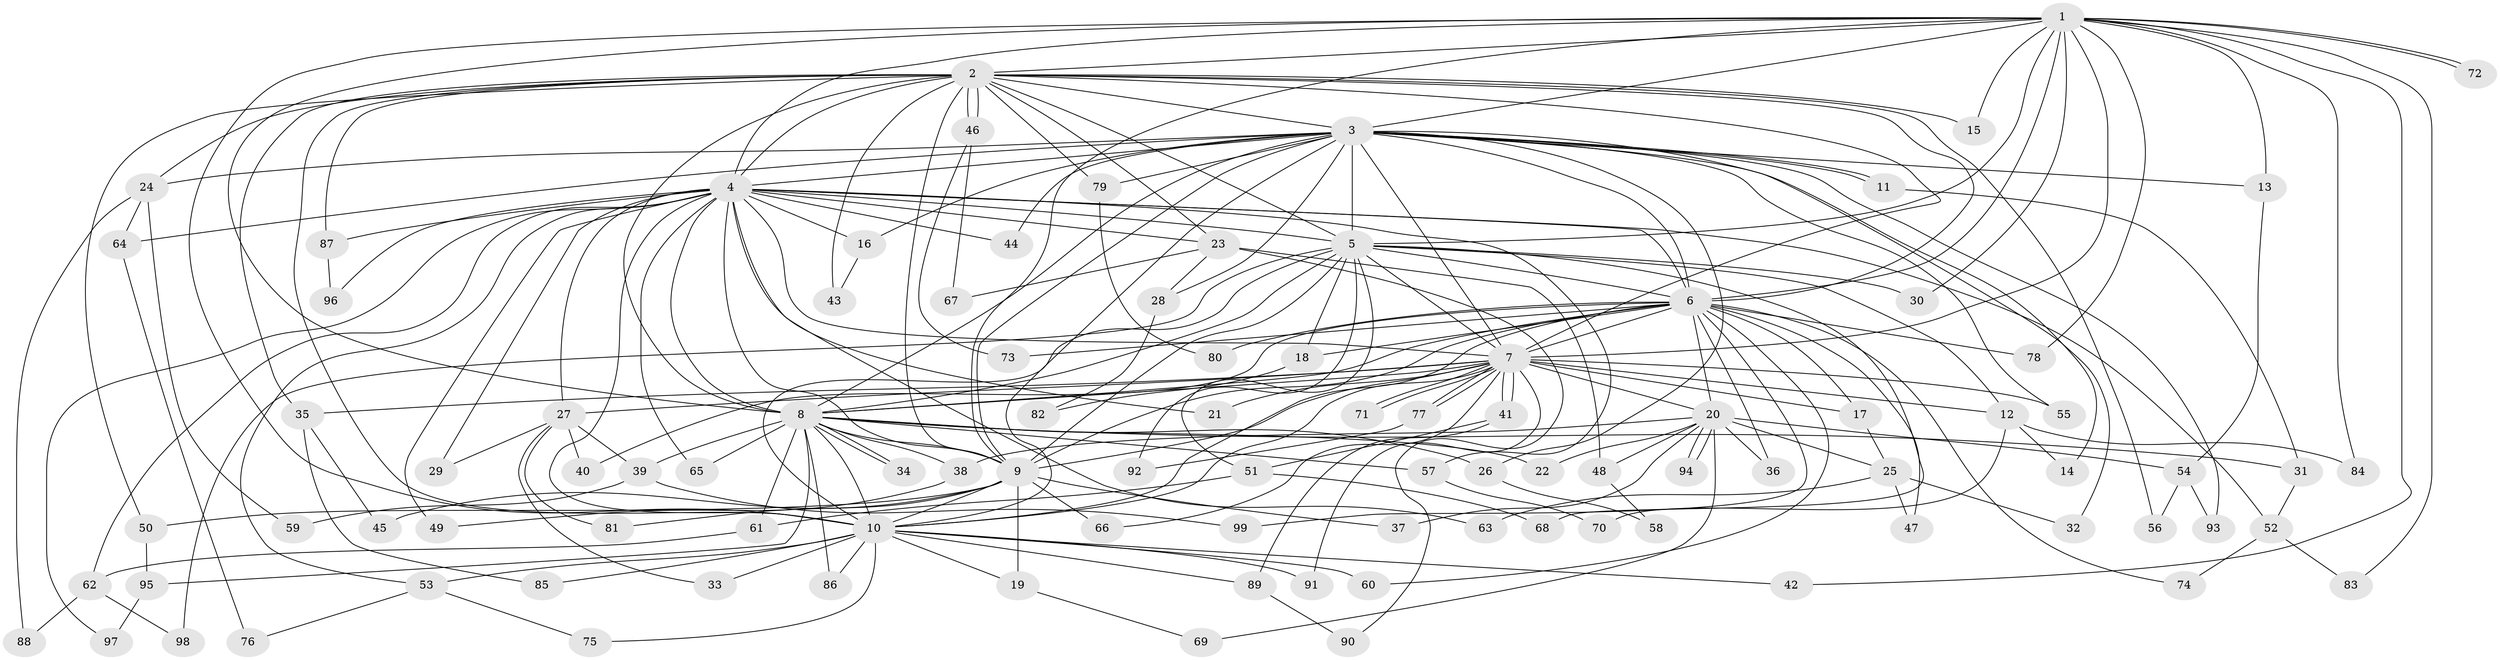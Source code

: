 // Generated by graph-tools (version 1.1) at 2025/49/03/09/25 03:49:28]
// undirected, 99 vertices, 223 edges
graph export_dot {
graph [start="1"]
  node [color=gray90,style=filled];
  1;
  2;
  3;
  4;
  5;
  6;
  7;
  8;
  9;
  10;
  11;
  12;
  13;
  14;
  15;
  16;
  17;
  18;
  19;
  20;
  21;
  22;
  23;
  24;
  25;
  26;
  27;
  28;
  29;
  30;
  31;
  32;
  33;
  34;
  35;
  36;
  37;
  38;
  39;
  40;
  41;
  42;
  43;
  44;
  45;
  46;
  47;
  48;
  49;
  50;
  51;
  52;
  53;
  54;
  55;
  56;
  57;
  58;
  59;
  60;
  61;
  62;
  63;
  64;
  65;
  66;
  67;
  68;
  69;
  70;
  71;
  72;
  73;
  74;
  75;
  76;
  77;
  78;
  79;
  80;
  81;
  82;
  83;
  84;
  85;
  86;
  87;
  88;
  89;
  90;
  91;
  92;
  93;
  94;
  95;
  96;
  97;
  98;
  99;
  1 -- 2;
  1 -- 3;
  1 -- 4;
  1 -- 5;
  1 -- 6;
  1 -- 7;
  1 -- 8;
  1 -- 9;
  1 -- 10;
  1 -- 13;
  1 -- 15;
  1 -- 30;
  1 -- 42;
  1 -- 72;
  1 -- 72;
  1 -- 78;
  1 -- 83;
  1 -- 84;
  2 -- 3;
  2 -- 4;
  2 -- 5;
  2 -- 6;
  2 -- 7;
  2 -- 8;
  2 -- 9;
  2 -- 10;
  2 -- 15;
  2 -- 23;
  2 -- 24;
  2 -- 35;
  2 -- 43;
  2 -- 46;
  2 -- 46;
  2 -- 50;
  2 -- 56;
  2 -- 79;
  2 -- 87;
  3 -- 4;
  3 -- 5;
  3 -- 6;
  3 -- 7;
  3 -- 8;
  3 -- 9;
  3 -- 10;
  3 -- 11;
  3 -- 11;
  3 -- 13;
  3 -- 14;
  3 -- 16;
  3 -- 24;
  3 -- 26;
  3 -- 28;
  3 -- 32;
  3 -- 44;
  3 -- 55;
  3 -- 64;
  3 -- 79;
  3 -- 93;
  4 -- 5;
  4 -- 6;
  4 -- 7;
  4 -- 8;
  4 -- 9;
  4 -- 10;
  4 -- 16;
  4 -- 21;
  4 -- 23;
  4 -- 27;
  4 -- 29;
  4 -- 44;
  4 -- 49;
  4 -- 52;
  4 -- 53;
  4 -- 57;
  4 -- 62;
  4 -- 63;
  4 -- 65;
  4 -- 87;
  4 -- 96;
  4 -- 97;
  5 -- 6;
  5 -- 7;
  5 -- 8;
  5 -- 9;
  5 -- 10;
  5 -- 12;
  5 -- 18;
  5 -- 30;
  5 -- 51;
  5 -- 68;
  5 -- 92;
  5 -- 98;
  6 -- 7;
  6 -- 8;
  6 -- 9;
  6 -- 10;
  6 -- 17;
  6 -- 18;
  6 -- 20;
  6 -- 36;
  6 -- 40;
  6 -- 47;
  6 -- 60;
  6 -- 73;
  6 -- 74;
  6 -- 78;
  6 -- 80;
  6 -- 99;
  7 -- 8;
  7 -- 9;
  7 -- 10;
  7 -- 12;
  7 -- 17;
  7 -- 20;
  7 -- 21;
  7 -- 27;
  7 -- 35;
  7 -- 41;
  7 -- 41;
  7 -- 55;
  7 -- 66;
  7 -- 71;
  7 -- 71;
  7 -- 77;
  7 -- 77;
  7 -- 91;
  8 -- 9;
  8 -- 10;
  8 -- 22;
  8 -- 26;
  8 -- 31;
  8 -- 34;
  8 -- 34;
  8 -- 38;
  8 -- 39;
  8 -- 57;
  8 -- 61;
  8 -- 65;
  8 -- 86;
  8 -- 95;
  9 -- 10;
  9 -- 19;
  9 -- 37;
  9 -- 45;
  9 -- 50;
  9 -- 66;
  9 -- 81;
  10 -- 19;
  10 -- 33;
  10 -- 42;
  10 -- 53;
  10 -- 60;
  10 -- 75;
  10 -- 85;
  10 -- 86;
  10 -- 89;
  10 -- 91;
  11 -- 31;
  12 -- 14;
  12 -- 70;
  12 -- 84;
  13 -- 54;
  16 -- 43;
  17 -- 25;
  18 -- 82;
  19 -- 69;
  20 -- 22;
  20 -- 25;
  20 -- 36;
  20 -- 37;
  20 -- 38;
  20 -- 48;
  20 -- 54;
  20 -- 69;
  20 -- 94;
  20 -- 94;
  23 -- 28;
  23 -- 48;
  23 -- 67;
  23 -- 90;
  24 -- 59;
  24 -- 64;
  24 -- 88;
  25 -- 32;
  25 -- 47;
  25 -- 63;
  26 -- 58;
  27 -- 29;
  27 -- 33;
  27 -- 39;
  27 -- 40;
  27 -- 81;
  28 -- 82;
  31 -- 52;
  35 -- 45;
  35 -- 85;
  38 -- 49;
  39 -- 59;
  39 -- 99;
  41 -- 51;
  41 -- 89;
  46 -- 67;
  46 -- 73;
  48 -- 58;
  50 -- 95;
  51 -- 61;
  51 -- 68;
  52 -- 74;
  52 -- 83;
  53 -- 75;
  53 -- 76;
  54 -- 56;
  54 -- 93;
  57 -- 70;
  61 -- 62;
  62 -- 88;
  62 -- 98;
  64 -- 76;
  77 -- 92;
  79 -- 80;
  87 -- 96;
  89 -- 90;
  95 -- 97;
}
